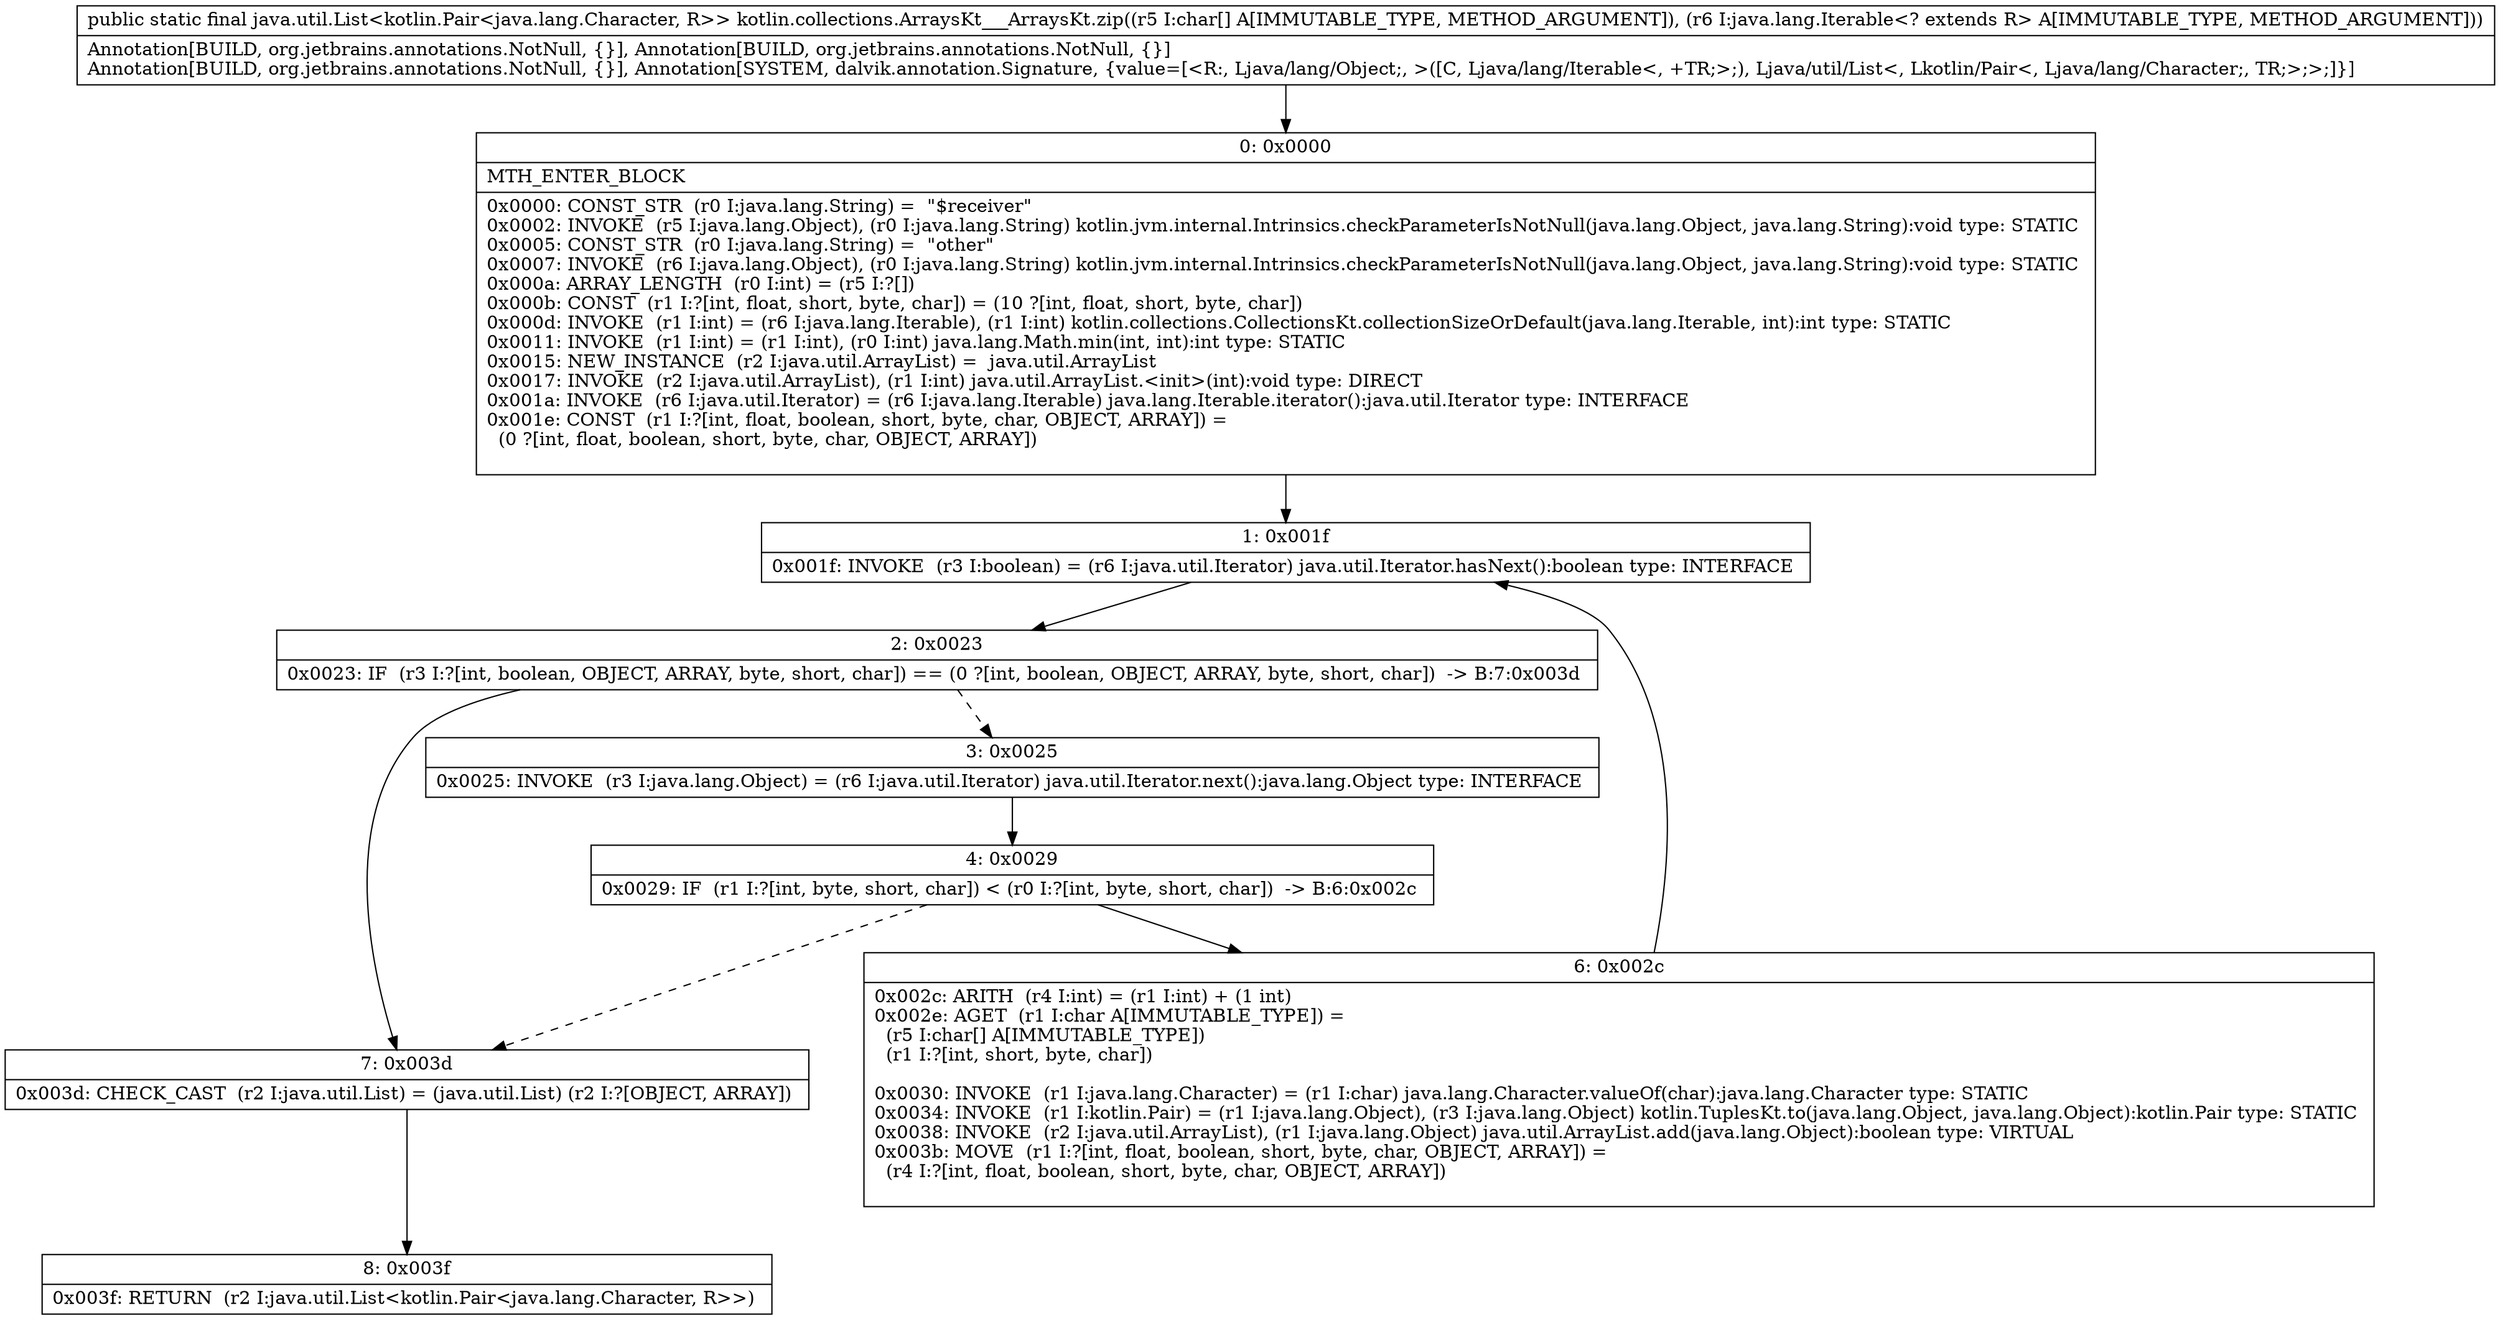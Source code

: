 digraph "CFG forkotlin.collections.ArraysKt___ArraysKt.zip([CLjava\/lang\/Iterable;)Ljava\/util\/List;" {
Node_0 [shape=record,label="{0\:\ 0x0000|MTH_ENTER_BLOCK\l|0x0000: CONST_STR  (r0 I:java.lang.String) =  \"$receiver\" \l0x0002: INVOKE  (r5 I:java.lang.Object), (r0 I:java.lang.String) kotlin.jvm.internal.Intrinsics.checkParameterIsNotNull(java.lang.Object, java.lang.String):void type: STATIC \l0x0005: CONST_STR  (r0 I:java.lang.String) =  \"other\" \l0x0007: INVOKE  (r6 I:java.lang.Object), (r0 I:java.lang.String) kotlin.jvm.internal.Intrinsics.checkParameterIsNotNull(java.lang.Object, java.lang.String):void type: STATIC \l0x000a: ARRAY_LENGTH  (r0 I:int) = (r5 I:?[]) \l0x000b: CONST  (r1 I:?[int, float, short, byte, char]) = (10 ?[int, float, short, byte, char]) \l0x000d: INVOKE  (r1 I:int) = (r6 I:java.lang.Iterable), (r1 I:int) kotlin.collections.CollectionsKt.collectionSizeOrDefault(java.lang.Iterable, int):int type: STATIC \l0x0011: INVOKE  (r1 I:int) = (r1 I:int), (r0 I:int) java.lang.Math.min(int, int):int type: STATIC \l0x0015: NEW_INSTANCE  (r2 I:java.util.ArrayList) =  java.util.ArrayList \l0x0017: INVOKE  (r2 I:java.util.ArrayList), (r1 I:int) java.util.ArrayList.\<init\>(int):void type: DIRECT \l0x001a: INVOKE  (r6 I:java.util.Iterator) = (r6 I:java.lang.Iterable) java.lang.Iterable.iterator():java.util.Iterator type: INTERFACE \l0x001e: CONST  (r1 I:?[int, float, boolean, short, byte, char, OBJECT, ARRAY]) = \l  (0 ?[int, float, boolean, short, byte, char, OBJECT, ARRAY])\l \l}"];
Node_1 [shape=record,label="{1\:\ 0x001f|0x001f: INVOKE  (r3 I:boolean) = (r6 I:java.util.Iterator) java.util.Iterator.hasNext():boolean type: INTERFACE \l}"];
Node_2 [shape=record,label="{2\:\ 0x0023|0x0023: IF  (r3 I:?[int, boolean, OBJECT, ARRAY, byte, short, char]) == (0 ?[int, boolean, OBJECT, ARRAY, byte, short, char])  \-\> B:7:0x003d \l}"];
Node_3 [shape=record,label="{3\:\ 0x0025|0x0025: INVOKE  (r3 I:java.lang.Object) = (r6 I:java.util.Iterator) java.util.Iterator.next():java.lang.Object type: INTERFACE \l}"];
Node_4 [shape=record,label="{4\:\ 0x0029|0x0029: IF  (r1 I:?[int, byte, short, char]) \< (r0 I:?[int, byte, short, char])  \-\> B:6:0x002c \l}"];
Node_6 [shape=record,label="{6\:\ 0x002c|0x002c: ARITH  (r4 I:int) = (r1 I:int) + (1 int) \l0x002e: AGET  (r1 I:char A[IMMUTABLE_TYPE]) = \l  (r5 I:char[] A[IMMUTABLE_TYPE])\l  (r1 I:?[int, short, byte, char])\l \l0x0030: INVOKE  (r1 I:java.lang.Character) = (r1 I:char) java.lang.Character.valueOf(char):java.lang.Character type: STATIC \l0x0034: INVOKE  (r1 I:kotlin.Pair) = (r1 I:java.lang.Object), (r3 I:java.lang.Object) kotlin.TuplesKt.to(java.lang.Object, java.lang.Object):kotlin.Pair type: STATIC \l0x0038: INVOKE  (r2 I:java.util.ArrayList), (r1 I:java.lang.Object) java.util.ArrayList.add(java.lang.Object):boolean type: VIRTUAL \l0x003b: MOVE  (r1 I:?[int, float, boolean, short, byte, char, OBJECT, ARRAY]) = \l  (r4 I:?[int, float, boolean, short, byte, char, OBJECT, ARRAY])\l \l}"];
Node_7 [shape=record,label="{7\:\ 0x003d|0x003d: CHECK_CAST  (r2 I:java.util.List) = (java.util.List) (r2 I:?[OBJECT, ARRAY]) \l}"];
Node_8 [shape=record,label="{8\:\ 0x003f|0x003f: RETURN  (r2 I:java.util.List\<kotlin.Pair\<java.lang.Character, R\>\>) \l}"];
MethodNode[shape=record,label="{public static final java.util.List\<kotlin.Pair\<java.lang.Character, R\>\> kotlin.collections.ArraysKt___ArraysKt.zip((r5 I:char[] A[IMMUTABLE_TYPE, METHOD_ARGUMENT]), (r6 I:java.lang.Iterable\<? extends R\> A[IMMUTABLE_TYPE, METHOD_ARGUMENT]))  | Annotation[BUILD, org.jetbrains.annotations.NotNull, \{\}], Annotation[BUILD, org.jetbrains.annotations.NotNull, \{\}]\lAnnotation[BUILD, org.jetbrains.annotations.NotNull, \{\}], Annotation[SYSTEM, dalvik.annotation.Signature, \{value=[\<R:, Ljava\/lang\/Object;, \>([C, Ljava\/lang\/Iterable\<, +TR;\>;), Ljava\/util\/List\<, Lkotlin\/Pair\<, Ljava\/lang\/Character;, TR;\>;\>;]\}]\l}"];
MethodNode -> Node_0;
Node_0 -> Node_1;
Node_1 -> Node_2;
Node_2 -> Node_3[style=dashed];
Node_2 -> Node_7;
Node_3 -> Node_4;
Node_4 -> Node_6;
Node_4 -> Node_7[style=dashed];
Node_6 -> Node_1;
Node_7 -> Node_8;
}

